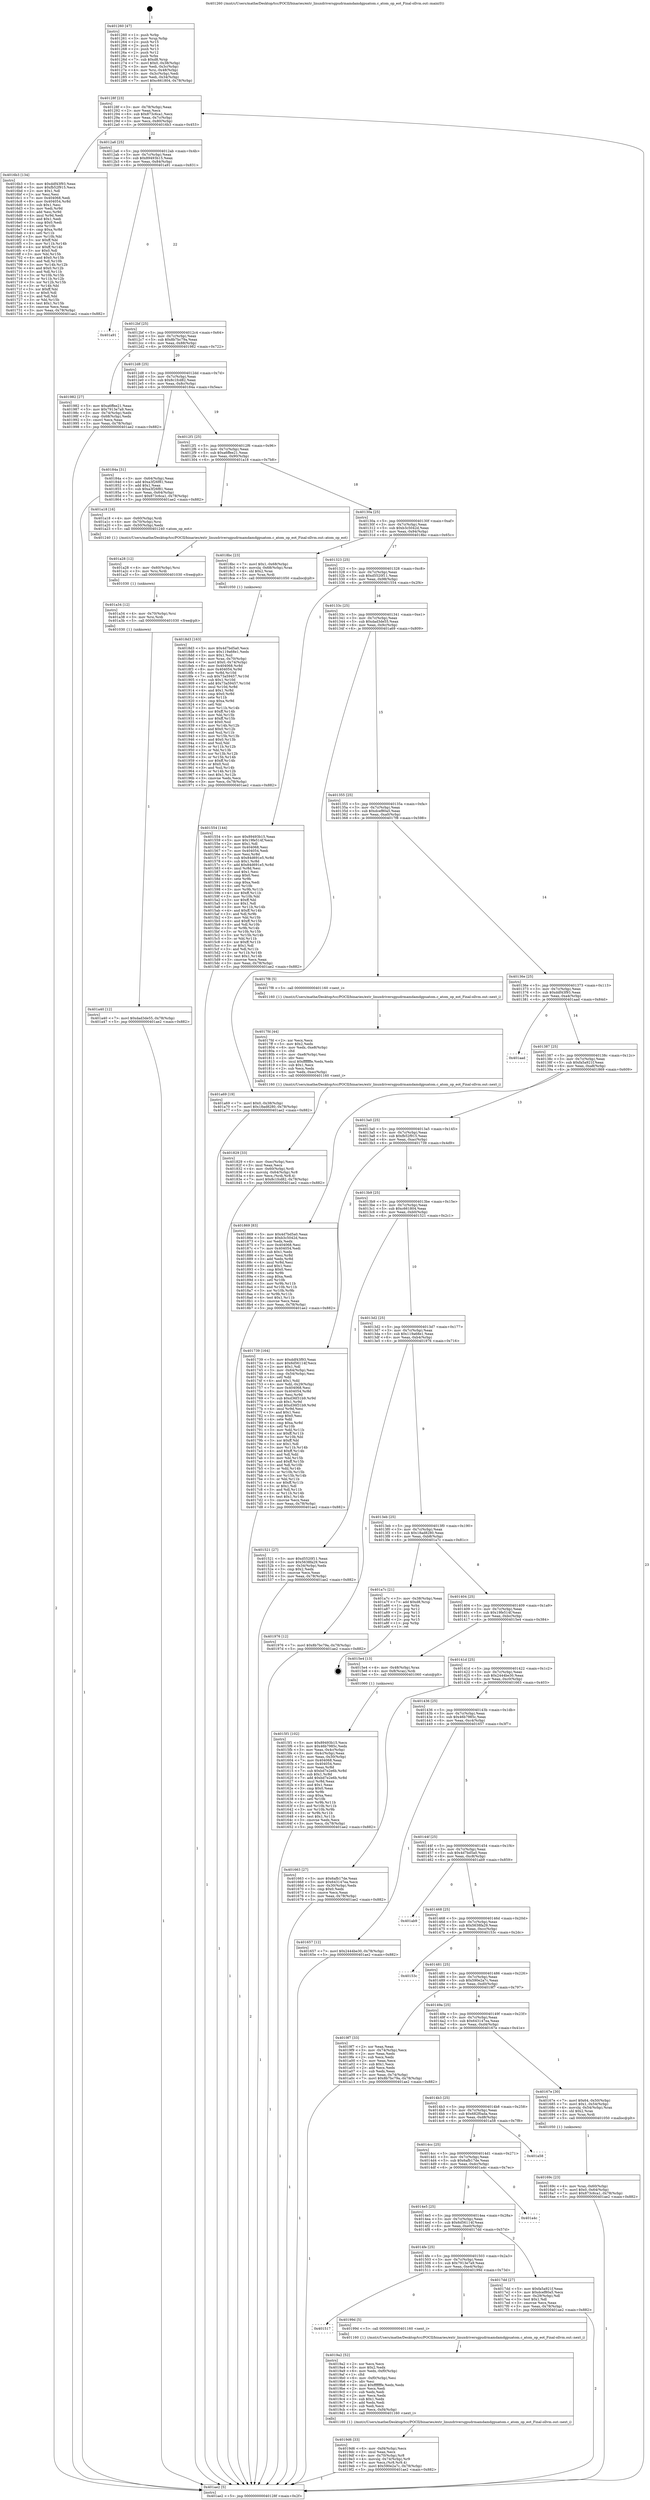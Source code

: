 digraph "0x401260" {
  label = "0x401260 (/mnt/c/Users/mathe/Desktop/tcc/POCII/binaries/extr_linuxdriversgpudrmamdamdgpuatom.c_atom_op_eot_Final-ollvm.out::main(0))"
  labelloc = "t"
  node[shape=record]

  Entry [label="",width=0.3,height=0.3,shape=circle,fillcolor=black,style=filled]
  "0x40128f" [label="{
     0x40128f [23]\l
     | [instrs]\l
     &nbsp;&nbsp;0x40128f \<+3\>: mov -0x78(%rbp),%eax\l
     &nbsp;&nbsp;0x401292 \<+2\>: mov %eax,%ecx\l
     &nbsp;&nbsp;0x401294 \<+6\>: sub $0x873c6ca1,%ecx\l
     &nbsp;&nbsp;0x40129a \<+3\>: mov %eax,-0x7c(%rbp)\l
     &nbsp;&nbsp;0x40129d \<+3\>: mov %ecx,-0x80(%rbp)\l
     &nbsp;&nbsp;0x4012a0 \<+6\>: je 00000000004016b3 \<main+0x453\>\l
  }"]
  "0x4016b3" [label="{
     0x4016b3 [134]\l
     | [instrs]\l
     &nbsp;&nbsp;0x4016b3 \<+5\>: mov $0xddf43f93,%eax\l
     &nbsp;&nbsp;0x4016b8 \<+5\>: mov $0xfb52f915,%ecx\l
     &nbsp;&nbsp;0x4016bd \<+2\>: mov $0x1,%dl\l
     &nbsp;&nbsp;0x4016bf \<+2\>: xor %esi,%esi\l
     &nbsp;&nbsp;0x4016c1 \<+7\>: mov 0x404068,%edi\l
     &nbsp;&nbsp;0x4016c8 \<+8\>: mov 0x404054,%r8d\l
     &nbsp;&nbsp;0x4016d0 \<+3\>: sub $0x1,%esi\l
     &nbsp;&nbsp;0x4016d3 \<+3\>: mov %edi,%r9d\l
     &nbsp;&nbsp;0x4016d6 \<+3\>: add %esi,%r9d\l
     &nbsp;&nbsp;0x4016d9 \<+4\>: imul %r9d,%edi\l
     &nbsp;&nbsp;0x4016dd \<+3\>: and $0x1,%edi\l
     &nbsp;&nbsp;0x4016e0 \<+3\>: cmp $0x0,%edi\l
     &nbsp;&nbsp;0x4016e3 \<+4\>: sete %r10b\l
     &nbsp;&nbsp;0x4016e7 \<+4\>: cmp $0xa,%r8d\l
     &nbsp;&nbsp;0x4016eb \<+4\>: setl %r11b\l
     &nbsp;&nbsp;0x4016ef \<+3\>: mov %r10b,%bl\l
     &nbsp;&nbsp;0x4016f2 \<+3\>: xor $0xff,%bl\l
     &nbsp;&nbsp;0x4016f5 \<+3\>: mov %r11b,%r14b\l
     &nbsp;&nbsp;0x4016f8 \<+4\>: xor $0xff,%r14b\l
     &nbsp;&nbsp;0x4016fc \<+3\>: xor $0x0,%dl\l
     &nbsp;&nbsp;0x4016ff \<+3\>: mov %bl,%r15b\l
     &nbsp;&nbsp;0x401702 \<+4\>: and $0x0,%r15b\l
     &nbsp;&nbsp;0x401706 \<+3\>: and %dl,%r10b\l
     &nbsp;&nbsp;0x401709 \<+3\>: mov %r14b,%r12b\l
     &nbsp;&nbsp;0x40170c \<+4\>: and $0x0,%r12b\l
     &nbsp;&nbsp;0x401710 \<+3\>: and %dl,%r11b\l
     &nbsp;&nbsp;0x401713 \<+3\>: or %r10b,%r15b\l
     &nbsp;&nbsp;0x401716 \<+3\>: or %r11b,%r12b\l
     &nbsp;&nbsp;0x401719 \<+3\>: xor %r12b,%r15b\l
     &nbsp;&nbsp;0x40171c \<+3\>: or %r14b,%bl\l
     &nbsp;&nbsp;0x40171f \<+3\>: xor $0xff,%bl\l
     &nbsp;&nbsp;0x401722 \<+3\>: or $0x0,%dl\l
     &nbsp;&nbsp;0x401725 \<+2\>: and %dl,%bl\l
     &nbsp;&nbsp;0x401727 \<+3\>: or %bl,%r15b\l
     &nbsp;&nbsp;0x40172a \<+4\>: test $0x1,%r15b\l
     &nbsp;&nbsp;0x40172e \<+3\>: cmovne %ecx,%eax\l
     &nbsp;&nbsp;0x401731 \<+3\>: mov %eax,-0x78(%rbp)\l
     &nbsp;&nbsp;0x401734 \<+5\>: jmp 0000000000401ae2 \<main+0x882\>\l
  }"]
  "0x4012a6" [label="{
     0x4012a6 [25]\l
     | [instrs]\l
     &nbsp;&nbsp;0x4012a6 \<+5\>: jmp 00000000004012ab \<main+0x4b\>\l
     &nbsp;&nbsp;0x4012ab \<+3\>: mov -0x7c(%rbp),%eax\l
     &nbsp;&nbsp;0x4012ae \<+5\>: sub $0x89493b15,%eax\l
     &nbsp;&nbsp;0x4012b3 \<+6\>: mov %eax,-0x84(%rbp)\l
     &nbsp;&nbsp;0x4012b9 \<+6\>: je 0000000000401a91 \<main+0x831\>\l
  }"]
  Exit [label="",width=0.3,height=0.3,shape=circle,fillcolor=black,style=filled,peripheries=2]
  "0x401a91" [label="{
     0x401a91\l
  }", style=dashed]
  "0x4012bf" [label="{
     0x4012bf [25]\l
     | [instrs]\l
     &nbsp;&nbsp;0x4012bf \<+5\>: jmp 00000000004012c4 \<main+0x64\>\l
     &nbsp;&nbsp;0x4012c4 \<+3\>: mov -0x7c(%rbp),%eax\l
     &nbsp;&nbsp;0x4012c7 \<+5\>: sub $0x8b7bc79a,%eax\l
     &nbsp;&nbsp;0x4012cc \<+6\>: mov %eax,-0x88(%rbp)\l
     &nbsp;&nbsp;0x4012d2 \<+6\>: je 0000000000401982 \<main+0x722\>\l
  }"]
  "0x401a40" [label="{
     0x401a40 [12]\l
     | [instrs]\l
     &nbsp;&nbsp;0x401a40 \<+7\>: movl $0xdad3de55,-0x78(%rbp)\l
     &nbsp;&nbsp;0x401a47 \<+5\>: jmp 0000000000401ae2 \<main+0x882\>\l
  }"]
  "0x401982" [label="{
     0x401982 [27]\l
     | [instrs]\l
     &nbsp;&nbsp;0x401982 \<+5\>: mov $0xa6ffee21,%eax\l
     &nbsp;&nbsp;0x401987 \<+5\>: mov $0x7913e7a9,%ecx\l
     &nbsp;&nbsp;0x40198c \<+3\>: mov -0x74(%rbp),%edx\l
     &nbsp;&nbsp;0x40198f \<+3\>: cmp -0x68(%rbp),%edx\l
     &nbsp;&nbsp;0x401992 \<+3\>: cmovl %ecx,%eax\l
     &nbsp;&nbsp;0x401995 \<+3\>: mov %eax,-0x78(%rbp)\l
     &nbsp;&nbsp;0x401998 \<+5\>: jmp 0000000000401ae2 \<main+0x882\>\l
  }"]
  "0x4012d8" [label="{
     0x4012d8 [25]\l
     | [instrs]\l
     &nbsp;&nbsp;0x4012d8 \<+5\>: jmp 00000000004012dd \<main+0x7d\>\l
     &nbsp;&nbsp;0x4012dd \<+3\>: mov -0x7c(%rbp),%eax\l
     &nbsp;&nbsp;0x4012e0 \<+5\>: sub $0x8c1fcd82,%eax\l
     &nbsp;&nbsp;0x4012e5 \<+6\>: mov %eax,-0x8c(%rbp)\l
     &nbsp;&nbsp;0x4012eb \<+6\>: je 000000000040184a \<main+0x5ea\>\l
  }"]
  "0x401a34" [label="{
     0x401a34 [12]\l
     | [instrs]\l
     &nbsp;&nbsp;0x401a34 \<+4\>: mov -0x70(%rbp),%rsi\l
     &nbsp;&nbsp;0x401a38 \<+3\>: mov %rsi,%rdi\l
     &nbsp;&nbsp;0x401a3b \<+5\>: call 0000000000401030 \<free@plt\>\l
     | [calls]\l
     &nbsp;&nbsp;0x401030 \{1\} (unknown)\l
  }"]
  "0x40184a" [label="{
     0x40184a [31]\l
     | [instrs]\l
     &nbsp;&nbsp;0x40184a \<+3\>: mov -0x64(%rbp),%eax\l
     &nbsp;&nbsp;0x40184d \<+5\>: add $0xa3f26f81,%eax\l
     &nbsp;&nbsp;0x401852 \<+3\>: add $0x1,%eax\l
     &nbsp;&nbsp;0x401855 \<+5\>: sub $0xa3f26f81,%eax\l
     &nbsp;&nbsp;0x40185a \<+3\>: mov %eax,-0x64(%rbp)\l
     &nbsp;&nbsp;0x40185d \<+7\>: movl $0x873c6ca1,-0x78(%rbp)\l
     &nbsp;&nbsp;0x401864 \<+5\>: jmp 0000000000401ae2 \<main+0x882\>\l
  }"]
  "0x4012f1" [label="{
     0x4012f1 [25]\l
     | [instrs]\l
     &nbsp;&nbsp;0x4012f1 \<+5\>: jmp 00000000004012f6 \<main+0x96\>\l
     &nbsp;&nbsp;0x4012f6 \<+3\>: mov -0x7c(%rbp),%eax\l
     &nbsp;&nbsp;0x4012f9 \<+5\>: sub $0xa6ffee21,%eax\l
     &nbsp;&nbsp;0x4012fe \<+6\>: mov %eax,-0x90(%rbp)\l
     &nbsp;&nbsp;0x401304 \<+6\>: je 0000000000401a18 \<main+0x7b8\>\l
  }"]
  "0x401a28" [label="{
     0x401a28 [12]\l
     | [instrs]\l
     &nbsp;&nbsp;0x401a28 \<+4\>: mov -0x60(%rbp),%rsi\l
     &nbsp;&nbsp;0x401a2c \<+3\>: mov %rsi,%rdi\l
     &nbsp;&nbsp;0x401a2f \<+5\>: call 0000000000401030 \<free@plt\>\l
     | [calls]\l
     &nbsp;&nbsp;0x401030 \{1\} (unknown)\l
  }"]
  "0x401a18" [label="{
     0x401a18 [16]\l
     | [instrs]\l
     &nbsp;&nbsp;0x401a18 \<+4\>: mov -0x60(%rbp),%rdi\l
     &nbsp;&nbsp;0x401a1c \<+4\>: mov -0x70(%rbp),%rsi\l
     &nbsp;&nbsp;0x401a20 \<+3\>: mov -0x50(%rbp),%edx\l
     &nbsp;&nbsp;0x401a23 \<+5\>: call 0000000000401240 \<atom_op_eot\>\l
     | [calls]\l
     &nbsp;&nbsp;0x401240 \{1\} (/mnt/c/Users/mathe/Desktop/tcc/POCII/binaries/extr_linuxdriversgpudrmamdamdgpuatom.c_atom_op_eot_Final-ollvm.out::atom_op_eot)\l
  }"]
  "0x40130a" [label="{
     0x40130a [25]\l
     | [instrs]\l
     &nbsp;&nbsp;0x40130a \<+5\>: jmp 000000000040130f \<main+0xaf\>\l
     &nbsp;&nbsp;0x40130f \<+3\>: mov -0x7c(%rbp),%eax\l
     &nbsp;&nbsp;0x401312 \<+5\>: sub $0xb3c5042d,%eax\l
     &nbsp;&nbsp;0x401317 \<+6\>: mov %eax,-0x94(%rbp)\l
     &nbsp;&nbsp;0x40131d \<+6\>: je 00000000004018bc \<main+0x65c\>\l
  }"]
  "0x4019d6" [label="{
     0x4019d6 [33]\l
     | [instrs]\l
     &nbsp;&nbsp;0x4019d6 \<+6\>: mov -0xf4(%rbp),%ecx\l
     &nbsp;&nbsp;0x4019dc \<+3\>: imul %eax,%ecx\l
     &nbsp;&nbsp;0x4019df \<+4\>: mov -0x70(%rbp),%r8\l
     &nbsp;&nbsp;0x4019e3 \<+4\>: movslq -0x74(%rbp),%r9\l
     &nbsp;&nbsp;0x4019e7 \<+4\>: mov %ecx,(%r8,%r9,4)\l
     &nbsp;&nbsp;0x4019eb \<+7\>: movl $0x590e2a7c,-0x78(%rbp)\l
     &nbsp;&nbsp;0x4019f2 \<+5\>: jmp 0000000000401ae2 \<main+0x882\>\l
  }"]
  "0x4018bc" [label="{
     0x4018bc [23]\l
     | [instrs]\l
     &nbsp;&nbsp;0x4018bc \<+7\>: movl $0x1,-0x68(%rbp)\l
     &nbsp;&nbsp;0x4018c3 \<+4\>: movslq -0x68(%rbp),%rax\l
     &nbsp;&nbsp;0x4018c7 \<+4\>: shl $0x2,%rax\l
     &nbsp;&nbsp;0x4018cb \<+3\>: mov %rax,%rdi\l
     &nbsp;&nbsp;0x4018ce \<+5\>: call 0000000000401050 \<malloc@plt\>\l
     | [calls]\l
     &nbsp;&nbsp;0x401050 \{1\} (unknown)\l
  }"]
  "0x401323" [label="{
     0x401323 [25]\l
     | [instrs]\l
     &nbsp;&nbsp;0x401323 \<+5\>: jmp 0000000000401328 \<main+0xc8\>\l
     &nbsp;&nbsp;0x401328 \<+3\>: mov -0x7c(%rbp),%eax\l
     &nbsp;&nbsp;0x40132b \<+5\>: sub $0xd5520f11,%eax\l
     &nbsp;&nbsp;0x401330 \<+6\>: mov %eax,-0x98(%rbp)\l
     &nbsp;&nbsp;0x401336 \<+6\>: je 0000000000401554 \<main+0x2f4\>\l
  }"]
  "0x4019a2" [label="{
     0x4019a2 [52]\l
     | [instrs]\l
     &nbsp;&nbsp;0x4019a2 \<+2\>: xor %ecx,%ecx\l
     &nbsp;&nbsp;0x4019a4 \<+5\>: mov $0x2,%edx\l
     &nbsp;&nbsp;0x4019a9 \<+6\>: mov %edx,-0xf0(%rbp)\l
     &nbsp;&nbsp;0x4019af \<+1\>: cltd\l
     &nbsp;&nbsp;0x4019b0 \<+6\>: mov -0xf0(%rbp),%esi\l
     &nbsp;&nbsp;0x4019b6 \<+2\>: idiv %esi\l
     &nbsp;&nbsp;0x4019b8 \<+6\>: imul $0xfffffffe,%edx,%edx\l
     &nbsp;&nbsp;0x4019be \<+2\>: mov %ecx,%edi\l
     &nbsp;&nbsp;0x4019c0 \<+2\>: sub %edx,%edi\l
     &nbsp;&nbsp;0x4019c2 \<+2\>: mov %ecx,%edx\l
     &nbsp;&nbsp;0x4019c4 \<+3\>: sub $0x1,%edx\l
     &nbsp;&nbsp;0x4019c7 \<+2\>: add %edx,%edi\l
     &nbsp;&nbsp;0x4019c9 \<+2\>: sub %edi,%ecx\l
     &nbsp;&nbsp;0x4019cb \<+6\>: mov %ecx,-0xf4(%rbp)\l
     &nbsp;&nbsp;0x4019d1 \<+5\>: call 0000000000401160 \<next_i\>\l
     | [calls]\l
     &nbsp;&nbsp;0x401160 \{1\} (/mnt/c/Users/mathe/Desktop/tcc/POCII/binaries/extr_linuxdriversgpudrmamdamdgpuatom.c_atom_op_eot_Final-ollvm.out::next_i)\l
  }"]
  "0x401554" [label="{
     0x401554 [144]\l
     | [instrs]\l
     &nbsp;&nbsp;0x401554 \<+5\>: mov $0x89493b15,%eax\l
     &nbsp;&nbsp;0x401559 \<+5\>: mov $0x19fe514f,%ecx\l
     &nbsp;&nbsp;0x40155e \<+2\>: mov $0x1,%dl\l
     &nbsp;&nbsp;0x401560 \<+7\>: mov 0x404068,%esi\l
     &nbsp;&nbsp;0x401567 \<+7\>: mov 0x404054,%edi\l
     &nbsp;&nbsp;0x40156e \<+3\>: mov %esi,%r8d\l
     &nbsp;&nbsp;0x401571 \<+7\>: sub $0x84d691e5,%r8d\l
     &nbsp;&nbsp;0x401578 \<+4\>: sub $0x1,%r8d\l
     &nbsp;&nbsp;0x40157c \<+7\>: add $0x84d691e5,%r8d\l
     &nbsp;&nbsp;0x401583 \<+4\>: imul %r8d,%esi\l
     &nbsp;&nbsp;0x401587 \<+3\>: and $0x1,%esi\l
     &nbsp;&nbsp;0x40158a \<+3\>: cmp $0x0,%esi\l
     &nbsp;&nbsp;0x40158d \<+4\>: sete %r9b\l
     &nbsp;&nbsp;0x401591 \<+3\>: cmp $0xa,%edi\l
     &nbsp;&nbsp;0x401594 \<+4\>: setl %r10b\l
     &nbsp;&nbsp;0x401598 \<+3\>: mov %r9b,%r11b\l
     &nbsp;&nbsp;0x40159b \<+4\>: xor $0xff,%r11b\l
     &nbsp;&nbsp;0x40159f \<+3\>: mov %r10b,%bl\l
     &nbsp;&nbsp;0x4015a2 \<+3\>: xor $0xff,%bl\l
     &nbsp;&nbsp;0x4015a5 \<+3\>: xor $0x1,%dl\l
     &nbsp;&nbsp;0x4015a8 \<+3\>: mov %r11b,%r14b\l
     &nbsp;&nbsp;0x4015ab \<+4\>: and $0xff,%r14b\l
     &nbsp;&nbsp;0x4015af \<+3\>: and %dl,%r9b\l
     &nbsp;&nbsp;0x4015b2 \<+3\>: mov %bl,%r15b\l
     &nbsp;&nbsp;0x4015b5 \<+4\>: and $0xff,%r15b\l
     &nbsp;&nbsp;0x4015b9 \<+3\>: and %dl,%r10b\l
     &nbsp;&nbsp;0x4015bc \<+3\>: or %r9b,%r14b\l
     &nbsp;&nbsp;0x4015bf \<+3\>: or %r10b,%r15b\l
     &nbsp;&nbsp;0x4015c2 \<+3\>: xor %r15b,%r14b\l
     &nbsp;&nbsp;0x4015c5 \<+3\>: or %bl,%r11b\l
     &nbsp;&nbsp;0x4015c8 \<+4\>: xor $0xff,%r11b\l
     &nbsp;&nbsp;0x4015cc \<+3\>: or $0x1,%dl\l
     &nbsp;&nbsp;0x4015cf \<+3\>: and %dl,%r11b\l
     &nbsp;&nbsp;0x4015d2 \<+3\>: or %r11b,%r14b\l
     &nbsp;&nbsp;0x4015d5 \<+4\>: test $0x1,%r14b\l
     &nbsp;&nbsp;0x4015d9 \<+3\>: cmovne %ecx,%eax\l
     &nbsp;&nbsp;0x4015dc \<+3\>: mov %eax,-0x78(%rbp)\l
     &nbsp;&nbsp;0x4015df \<+5\>: jmp 0000000000401ae2 \<main+0x882\>\l
  }"]
  "0x40133c" [label="{
     0x40133c [25]\l
     | [instrs]\l
     &nbsp;&nbsp;0x40133c \<+5\>: jmp 0000000000401341 \<main+0xe1\>\l
     &nbsp;&nbsp;0x401341 \<+3\>: mov -0x7c(%rbp),%eax\l
     &nbsp;&nbsp;0x401344 \<+5\>: sub $0xdad3de55,%eax\l
     &nbsp;&nbsp;0x401349 \<+6\>: mov %eax,-0x9c(%rbp)\l
     &nbsp;&nbsp;0x40134f \<+6\>: je 0000000000401a69 \<main+0x809\>\l
  }"]
  "0x401517" [label="{
     0x401517\l
  }", style=dashed]
  "0x401a69" [label="{
     0x401a69 [19]\l
     | [instrs]\l
     &nbsp;&nbsp;0x401a69 \<+7\>: movl $0x0,-0x38(%rbp)\l
     &nbsp;&nbsp;0x401a70 \<+7\>: movl $0x18ad8280,-0x78(%rbp)\l
     &nbsp;&nbsp;0x401a77 \<+5\>: jmp 0000000000401ae2 \<main+0x882\>\l
  }"]
  "0x401355" [label="{
     0x401355 [25]\l
     | [instrs]\l
     &nbsp;&nbsp;0x401355 \<+5\>: jmp 000000000040135a \<main+0xfa\>\l
     &nbsp;&nbsp;0x40135a \<+3\>: mov -0x7c(%rbp),%eax\l
     &nbsp;&nbsp;0x40135d \<+5\>: sub $0xdcef80a5,%eax\l
     &nbsp;&nbsp;0x401362 \<+6\>: mov %eax,-0xa0(%rbp)\l
     &nbsp;&nbsp;0x401368 \<+6\>: je 00000000004017f8 \<main+0x598\>\l
  }"]
  "0x40199d" [label="{
     0x40199d [5]\l
     | [instrs]\l
     &nbsp;&nbsp;0x40199d \<+5\>: call 0000000000401160 \<next_i\>\l
     | [calls]\l
     &nbsp;&nbsp;0x401160 \{1\} (/mnt/c/Users/mathe/Desktop/tcc/POCII/binaries/extr_linuxdriversgpudrmamdamdgpuatom.c_atom_op_eot_Final-ollvm.out::next_i)\l
  }"]
  "0x4017f8" [label="{
     0x4017f8 [5]\l
     | [instrs]\l
     &nbsp;&nbsp;0x4017f8 \<+5\>: call 0000000000401160 \<next_i\>\l
     | [calls]\l
     &nbsp;&nbsp;0x401160 \{1\} (/mnt/c/Users/mathe/Desktop/tcc/POCII/binaries/extr_linuxdriversgpudrmamdamdgpuatom.c_atom_op_eot_Final-ollvm.out::next_i)\l
  }"]
  "0x40136e" [label="{
     0x40136e [25]\l
     | [instrs]\l
     &nbsp;&nbsp;0x40136e \<+5\>: jmp 0000000000401373 \<main+0x113\>\l
     &nbsp;&nbsp;0x401373 \<+3\>: mov -0x7c(%rbp),%eax\l
     &nbsp;&nbsp;0x401376 \<+5\>: sub $0xddf43f93,%eax\l
     &nbsp;&nbsp;0x40137b \<+6\>: mov %eax,-0xa4(%rbp)\l
     &nbsp;&nbsp;0x401381 \<+6\>: je 0000000000401aad \<main+0x84d\>\l
  }"]
  "0x4018d3" [label="{
     0x4018d3 [163]\l
     | [instrs]\l
     &nbsp;&nbsp;0x4018d3 \<+5\>: mov $0x4d7bd5a0,%ecx\l
     &nbsp;&nbsp;0x4018d8 \<+5\>: mov $0x119a68e1,%edx\l
     &nbsp;&nbsp;0x4018dd \<+3\>: mov $0x1,%sil\l
     &nbsp;&nbsp;0x4018e0 \<+4\>: mov %rax,-0x70(%rbp)\l
     &nbsp;&nbsp;0x4018e4 \<+7\>: movl $0x0,-0x74(%rbp)\l
     &nbsp;&nbsp;0x4018eb \<+8\>: mov 0x404068,%r8d\l
     &nbsp;&nbsp;0x4018f3 \<+8\>: mov 0x404054,%r9d\l
     &nbsp;&nbsp;0x4018fb \<+3\>: mov %r8d,%r10d\l
     &nbsp;&nbsp;0x4018fe \<+7\>: sub $0x73a59457,%r10d\l
     &nbsp;&nbsp;0x401905 \<+4\>: sub $0x1,%r10d\l
     &nbsp;&nbsp;0x401909 \<+7\>: add $0x73a59457,%r10d\l
     &nbsp;&nbsp;0x401910 \<+4\>: imul %r10d,%r8d\l
     &nbsp;&nbsp;0x401914 \<+4\>: and $0x1,%r8d\l
     &nbsp;&nbsp;0x401918 \<+4\>: cmp $0x0,%r8d\l
     &nbsp;&nbsp;0x40191c \<+4\>: sete %r11b\l
     &nbsp;&nbsp;0x401920 \<+4\>: cmp $0xa,%r9d\l
     &nbsp;&nbsp;0x401924 \<+3\>: setl %bl\l
     &nbsp;&nbsp;0x401927 \<+3\>: mov %r11b,%r14b\l
     &nbsp;&nbsp;0x40192a \<+4\>: xor $0xff,%r14b\l
     &nbsp;&nbsp;0x40192e \<+3\>: mov %bl,%r15b\l
     &nbsp;&nbsp;0x401931 \<+4\>: xor $0xff,%r15b\l
     &nbsp;&nbsp;0x401935 \<+4\>: xor $0x0,%sil\l
     &nbsp;&nbsp;0x401939 \<+3\>: mov %r14b,%r12b\l
     &nbsp;&nbsp;0x40193c \<+4\>: and $0x0,%r12b\l
     &nbsp;&nbsp;0x401940 \<+3\>: and %sil,%r11b\l
     &nbsp;&nbsp;0x401943 \<+3\>: mov %r15b,%r13b\l
     &nbsp;&nbsp;0x401946 \<+4\>: and $0x0,%r13b\l
     &nbsp;&nbsp;0x40194a \<+3\>: and %sil,%bl\l
     &nbsp;&nbsp;0x40194d \<+3\>: or %r11b,%r12b\l
     &nbsp;&nbsp;0x401950 \<+3\>: or %bl,%r13b\l
     &nbsp;&nbsp;0x401953 \<+3\>: xor %r13b,%r12b\l
     &nbsp;&nbsp;0x401956 \<+3\>: or %r15b,%r14b\l
     &nbsp;&nbsp;0x401959 \<+4\>: xor $0xff,%r14b\l
     &nbsp;&nbsp;0x40195d \<+4\>: or $0x0,%sil\l
     &nbsp;&nbsp;0x401961 \<+3\>: and %sil,%r14b\l
     &nbsp;&nbsp;0x401964 \<+3\>: or %r14b,%r12b\l
     &nbsp;&nbsp;0x401967 \<+4\>: test $0x1,%r12b\l
     &nbsp;&nbsp;0x40196b \<+3\>: cmovne %edx,%ecx\l
     &nbsp;&nbsp;0x40196e \<+3\>: mov %ecx,-0x78(%rbp)\l
     &nbsp;&nbsp;0x401971 \<+5\>: jmp 0000000000401ae2 \<main+0x882\>\l
  }"]
  "0x401aad" [label="{
     0x401aad\l
  }", style=dashed]
  "0x401387" [label="{
     0x401387 [25]\l
     | [instrs]\l
     &nbsp;&nbsp;0x401387 \<+5\>: jmp 000000000040138c \<main+0x12c\>\l
     &nbsp;&nbsp;0x40138c \<+3\>: mov -0x7c(%rbp),%eax\l
     &nbsp;&nbsp;0x40138f \<+5\>: sub $0xfa5a921f,%eax\l
     &nbsp;&nbsp;0x401394 \<+6\>: mov %eax,-0xa8(%rbp)\l
     &nbsp;&nbsp;0x40139a \<+6\>: je 0000000000401869 \<main+0x609\>\l
  }"]
  "0x401829" [label="{
     0x401829 [33]\l
     | [instrs]\l
     &nbsp;&nbsp;0x401829 \<+6\>: mov -0xec(%rbp),%ecx\l
     &nbsp;&nbsp;0x40182f \<+3\>: imul %eax,%ecx\l
     &nbsp;&nbsp;0x401832 \<+4\>: mov -0x60(%rbp),%rdi\l
     &nbsp;&nbsp;0x401836 \<+4\>: movslq -0x64(%rbp),%r8\l
     &nbsp;&nbsp;0x40183a \<+4\>: mov %ecx,(%rdi,%r8,4)\l
     &nbsp;&nbsp;0x40183e \<+7\>: movl $0x8c1fcd82,-0x78(%rbp)\l
     &nbsp;&nbsp;0x401845 \<+5\>: jmp 0000000000401ae2 \<main+0x882\>\l
  }"]
  "0x401869" [label="{
     0x401869 [83]\l
     | [instrs]\l
     &nbsp;&nbsp;0x401869 \<+5\>: mov $0x4d7bd5a0,%eax\l
     &nbsp;&nbsp;0x40186e \<+5\>: mov $0xb3c5042d,%ecx\l
     &nbsp;&nbsp;0x401873 \<+2\>: xor %edx,%edx\l
     &nbsp;&nbsp;0x401875 \<+7\>: mov 0x404068,%esi\l
     &nbsp;&nbsp;0x40187c \<+7\>: mov 0x404054,%edi\l
     &nbsp;&nbsp;0x401883 \<+3\>: sub $0x1,%edx\l
     &nbsp;&nbsp;0x401886 \<+3\>: mov %esi,%r8d\l
     &nbsp;&nbsp;0x401889 \<+3\>: add %edx,%r8d\l
     &nbsp;&nbsp;0x40188c \<+4\>: imul %r8d,%esi\l
     &nbsp;&nbsp;0x401890 \<+3\>: and $0x1,%esi\l
     &nbsp;&nbsp;0x401893 \<+3\>: cmp $0x0,%esi\l
     &nbsp;&nbsp;0x401896 \<+4\>: sete %r9b\l
     &nbsp;&nbsp;0x40189a \<+3\>: cmp $0xa,%edi\l
     &nbsp;&nbsp;0x40189d \<+4\>: setl %r10b\l
     &nbsp;&nbsp;0x4018a1 \<+3\>: mov %r9b,%r11b\l
     &nbsp;&nbsp;0x4018a4 \<+3\>: and %r10b,%r11b\l
     &nbsp;&nbsp;0x4018a7 \<+3\>: xor %r10b,%r9b\l
     &nbsp;&nbsp;0x4018aa \<+3\>: or %r9b,%r11b\l
     &nbsp;&nbsp;0x4018ad \<+4\>: test $0x1,%r11b\l
     &nbsp;&nbsp;0x4018b1 \<+3\>: cmovne %ecx,%eax\l
     &nbsp;&nbsp;0x4018b4 \<+3\>: mov %eax,-0x78(%rbp)\l
     &nbsp;&nbsp;0x4018b7 \<+5\>: jmp 0000000000401ae2 \<main+0x882\>\l
  }"]
  "0x4013a0" [label="{
     0x4013a0 [25]\l
     | [instrs]\l
     &nbsp;&nbsp;0x4013a0 \<+5\>: jmp 00000000004013a5 \<main+0x145\>\l
     &nbsp;&nbsp;0x4013a5 \<+3\>: mov -0x7c(%rbp),%eax\l
     &nbsp;&nbsp;0x4013a8 \<+5\>: sub $0xfb52f915,%eax\l
     &nbsp;&nbsp;0x4013ad \<+6\>: mov %eax,-0xac(%rbp)\l
     &nbsp;&nbsp;0x4013b3 \<+6\>: je 0000000000401739 \<main+0x4d9\>\l
  }"]
  "0x4017fd" [label="{
     0x4017fd [44]\l
     | [instrs]\l
     &nbsp;&nbsp;0x4017fd \<+2\>: xor %ecx,%ecx\l
     &nbsp;&nbsp;0x4017ff \<+5\>: mov $0x2,%edx\l
     &nbsp;&nbsp;0x401804 \<+6\>: mov %edx,-0xe8(%rbp)\l
     &nbsp;&nbsp;0x40180a \<+1\>: cltd\l
     &nbsp;&nbsp;0x40180b \<+6\>: mov -0xe8(%rbp),%esi\l
     &nbsp;&nbsp;0x401811 \<+2\>: idiv %esi\l
     &nbsp;&nbsp;0x401813 \<+6\>: imul $0xfffffffe,%edx,%edx\l
     &nbsp;&nbsp;0x401819 \<+3\>: sub $0x1,%ecx\l
     &nbsp;&nbsp;0x40181c \<+2\>: sub %ecx,%edx\l
     &nbsp;&nbsp;0x40181e \<+6\>: mov %edx,-0xec(%rbp)\l
     &nbsp;&nbsp;0x401824 \<+5\>: call 0000000000401160 \<next_i\>\l
     | [calls]\l
     &nbsp;&nbsp;0x401160 \{1\} (/mnt/c/Users/mathe/Desktop/tcc/POCII/binaries/extr_linuxdriversgpudrmamdamdgpuatom.c_atom_op_eot_Final-ollvm.out::next_i)\l
  }"]
  "0x401739" [label="{
     0x401739 [164]\l
     | [instrs]\l
     &nbsp;&nbsp;0x401739 \<+5\>: mov $0xddf43f93,%eax\l
     &nbsp;&nbsp;0x40173e \<+5\>: mov $0x6d56114f,%ecx\l
     &nbsp;&nbsp;0x401743 \<+2\>: mov $0x1,%dl\l
     &nbsp;&nbsp;0x401745 \<+3\>: mov -0x64(%rbp),%esi\l
     &nbsp;&nbsp;0x401748 \<+3\>: cmp -0x54(%rbp),%esi\l
     &nbsp;&nbsp;0x40174b \<+4\>: setl %dil\l
     &nbsp;&nbsp;0x40174f \<+4\>: and $0x1,%dil\l
     &nbsp;&nbsp;0x401753 \<+4\>: mov %dil,-0x29(%rbp)\l
     &nbsp;&nbsp;0x401757 \<+7\>: mov 0x404068,%esi\l
     &nbsp;&nbsp;0x40175e \<+8\>: mov 0x404054,%r8d\l
     &nbsp;&nbsp;0x401766 \<+3\>: mov %esi,%r9d\l
     &nbsp;&nbsp;0x401769 \<+7\>: sub $0xd36f31b9,%r9d\l
     &nbsp;&nbsp;0x401770 \<+4\>: sub $0x1,%r9d\l
     &nbsp;&nbsp;0x401774 \<+7\>: add $0xd36f31b9,%r9d\l
     &nbsp;&nbsp;0x40177b \<+4\>: imul %r9d,%esi\l
     &nbsp;&nbsp;0x40177f \<+3\>: and $0x1,%esi\l
     &nbsp;&nbsp;0x401782 \<+3\>: cmp $0x0,%esi\l
     &nbsp;&nbsp;0x401785 \<+4\>: sete %dil\l
     &nbsp;&nbsp;0x401789 \<+4\>: cmp $0xa,%r8d\l
     &nbsp;&nbsp;0x40178d \<+4\>: setl %r10b\l
     &nbsp;&nbsp;0x401791 \<+3\>: mov %dil,%r11b\l
     &nbsp;&nbsp;0x401794 \<+4\>: xor $0xff,%r11b\l
     &nbsp;&nbsp;0x401798 \<+3\>: mov %r10b,%bl\l
     &nbsp;&nbsp;0x40179b \<+3\>: xor $0xff,%bl\l
     &nbsp;&nbsp;0x40179e \<+3\>: xor $0x1,%dl\l
     &nbsp;&nbsp;0x4017a1 \<+3\>: mov %r11b,%r14b\l
     &nbsp;&nbsp;0x4017a4 \<+4\>: and $0xff,%r14b\l
     &nbsp;&nbsp;0x4017a8 \<+3\>: and %dl,%dil\l
     &nbsp;&nbsp;0x4017ab \<+3\>: mov %bl,%r15b\l
     &nbsp;&nbsp;0x4017ae \<+4\>: and $0xff,%r15b\l
     &nbsp;&nbsp;0x4017b2 \<+3\>: and %dl,%r10b\l
     &nbsp;&nbsp;0x4017b5 \<+3\>: or %dil,%r14b\l
     &nbsp;&nbsp;0x4017b8 \<+3\>: or %r10b,%r15b\l
     &nbsp;&nbsp;0x4017bb \<+3\>: xor %r15b,%r14b\l
     &nbsp;&nbsp;0x4017be \<+3\>: or %bl,%r11b\l
     &nbsp;&nbsp;0x4017c1 \<+4\>: xor $0xff,%r11b\l
     &nbsp;&nbsp;0x4017c5 \<+3\>: or $0x1,%dl\l
     &nbsp;&nbsp;0x4017c8 \<+3\>: and %dl,%r11b\l
     &nbsp;&nbsp;0x4017cb \<+3\>: or %r11b,%r14b\l
     &nbsp;&nbsp;0x4017ce \<+4\>: test $0x1,%r14b\l
     &nbsp;&nbsp;0x4017d2 \<+3\>: cmovne %ecx,%eax\l
     &nbsp;&nbsp;0x4017d5 \<+3\>: mov %eax,-0x78(%rbp)\l
     &nbsp;&nbsp;0x4017d8 \<+5\>: jmp 0000000000401ae2 \<main+0x882\>\l
  }"]
  "0x4013b9" [label="{
     0x4013b9 [25]\l
     | [instrs]\l
     &nbsp;&nbsp;0x4013b9 \<+5\>: jmp 00000000004013be \<main+0x15e\>\l
     &nbsp;&nbsp;0x4013be \<+3\>: mov -0x7c(%rbp),%eax\l
     &nbsp;&nbsp;0x4013c1 \<+5\>: sub $0xc661804,%eax\l
     &nbsp;&nbsp;0x4013c6 \<+6\>: mov %eax,-0xb0(%rbp)\l
     &nbsp;&nbsp;0x4013cc \<+6\>: je 0000000000401521 \<main+0x2c1\>\l
  }"]
  "0x4014fe" [label="{
     0x4014fe [25]\l
     | [instrs]\l
     &nbsp;&nbsp;0x4014fe \<+5\>: jmp 0000000000401503 \<main+0x2a3\>\l
     &nbsp;&nbsp;0x401503 \<+3\>: mov -0x7c(%rbp),%eax\l
     &nbsp;&nbsp;0x401506 \<+5\>: sub $0x7913e7a9,%eax\l
     &nbsp;&nbsp;0x40150b \<+6\>: mov %eax,-0xe4(%rbp)\l
     &nbsp;&nbsp;0x401511 \<+6\>: je 000000000040199d \<main+0x73d\>\l
  }"]
  "0x401521" [label="{
     0x401521 [27]\l
     | [instrs]\l
     &nbsp;&nbsp;0x401521 \<+5\>: mov $0xd5520f11,%eax\l
     &nbsp;&nbsp;0x401526 \<+5\>: mov $0x5638fa29,%ecx\l
     &nbsp;&nbsp;0x40152b \<+3\>: mov -0x34(%rbp),%edx\l
     &nbsp;&nbsp;0x40152e \<+3\>: cmp $0x2,%edx\l
     &nbsp;&nbsp;0x401531 \<+3\>: cmovne %ecx,%eax\l
     &nbsp;&nbsp;0x401534 \<+3\>: mov %eax,-0x78(%rbp)\l
     &nbsp;&nbsp;0x401537 \<+5\>: jmp 0000000000401ae2 \<main+0x882\>\l
  }"]
  "0x4013d2" [label="{
     0x4013d2 [25]\l
     | [instrs]\l
     &nbsp;&nbsp;0x4013d2 \<+5\>: jmp 00000000004013d7 \<main+0x177\>\l
     &nbsp;&nbsp;0x4013d7 \<+3\>: mov -0x7c(%rbp),%eax\l
     &nbsp;&nbsp;0x4013da \<+5\>: sub $0x119a68e1,%eax\l
     &nbsp;&nbsp;0x4013df \<+6\>: mov %eax,-0xb4(%rbp)\l
     &nbsp;&nbsp;0x4013e5 \<+6\>: je 0000000000401976 \<main+0x716\>\l
  }"]
  "0x401ae2" [label="{
     0x401ae2 [5]\l
     | [instrs]\l
     &nbsp;&nbsp;0x401ae2 \<+5\>: jmp 000000000040128f \<main+0x2f\>\l
  }"]
  "0x401260" [label="{
     0x401260 [47]\l
     | [instrs]\l
     &nbsp;&nbsp;0x401260 \<+1\>: push %rbp\l
     &nbsp;&nbsp;0x401261 \<+3\>: mov %rsp,%rbp\l
     &nbsp;&nbsp;0x401264 \<+2\>: push %r15\l
     &nbsp;&nbsp;0x401266 \<+2\>: push %r14\l
     &nbsp;&nbsp;0x401268 \<+2\>: push %r13\l
     &nbsp;&nbsp;0x40126a \<+2\>: push %r12\l
     &nbsp;&nbsp;0x40126c \<+1\>: push %rbx\l
     &nbsp;&nbsp;0x40126d \<+7\>: sub $0xd8,%rsp\l
     &nbsp;&nbsp;0x401274 \<+7\>: movl $0x0,-0x38(%rbp)\l
     &nbsp;&nbsp;0x40127b \<+3\>: mov %edi,-0x3c(%rbp)\l
     &nbsp;&nbsp;0x40127e \<+4\>: mov %rsi,-0x48(%rbp)\l
     &nbsp;&nbsp;0x401282 \<+3\>: mov -0x3c(%rbp),%edi\l
     &nbsp;&nbsp;0x401285 \<+3\>: mov %edi,-0x34(%rbp)\l
     &nbsp;&nbsp;0x401288 \<+7\>: movl $0xc661804,-0x78(%rbp)\l
  }"]
  "0x4017dd" [label="{
     0x4017dd [27]\l
     | [instrs]\l
     &nbsp;&nbsp;0x4017dd \<+5\>: mov $0xfa5a921f,%eax\l
     &nbsp;&nbsp;0x4017e2 \<+5\>: mov $0xdcef80a5,%ecx\l
     &nbsp;&nbsp;0x4017e7 \<+3\>: mov -0x29(%rbp),%dl\l
     &nbsp;&nbsp;0x4017ea \<+3\>: test $0x1,%dl\l
     &nbsp;&nbsp;0x4017ed \<+3\>: cmovne %ecx,%eax\l
     &nbsp;&nbsp;0x4017f0 \<+3\>: mov %eax,-0x78(%rbp)\l
     &nbsp;&nbsp;0x4017f3 \<+5\>: jmp 0000000000401ae2 \<main+0x882\>\l
  }"]
  "0x401976" [label="{
     0x401976 [12]\l
     | [instrs]\l
     &nbsp;&nbsp;0x401976 \<+7\>: movl $0x8b7bc79a,-0x78(%rbp)\l
     &nbsp;&nbsp;0x40197d \<+5\>: jmp 0000000000401ae2 \<main+0x882\>\l
  }"]
  "0x4013eb" [label="{
     0x4013eb [25]\l
     | [instrs]\l
     &nbsp;&nbsp;0x4013eb \<+5\>: jmp 00000000004013f0 \<main+0x190\>\l
     &nbsp;&nbsp;0x4013f0 \<+3\>: mov -0x7c(%rbp),%eax\l
     &nbsp;&nbsp;0x4013f3 \<+5\>: sub $0x18ad8280,%eax\l
     &nbsp;&nbsp;0x4013f8 \<+6\>: mov %eax,-0xb8(%rbp)\l
     &nbsp;&nbsp;0x4013fe \<+6\>: je 0000000000401a7c \<main+0x81c\>\l
  }"]
  "0x4014e5" [label="{
     0x4014e5 [25]\l
     | [instrs]\l
     &nbsp;&nbsp;0x4014e5 \<+5\>: jmp 00000000004014ea \<main+0x28a\>\l
     &nbsp;&nbsp;0x4014ea \<+3\>: mov -0x7c(%rbp),%eax\l
     &nbsp;&nbsp;0x4014ed \<+5\>: sub $0x6d56114f,%eax\l
     &nbsp;&nbsp;0x4014f2 \<+6\>: mov %eax,-0xe0(%rbp)\l
     &nbsp;&nbsp;0x4014f8 \<+6\>: je 00000000004017dd \<main+0x57d\>\l
  }"]
  "0x401a7c" [label="{
     0x401a7c [21]\l
     | [instrs]\l
     &nbsp;&nbsp;0x401a7c \<+3\>: mov -0x38(%rbp),%eax\l
     &nbsp;&nbsp;0x401a7f \<+7\>: add $0xd8,%rsp\l
     &nbsp;&nbsp;0x401a86 \<+1\>: pop %rbx\l
     &nbsp;&nbsp;0x401a87 \<+2\>: pop %r12\l
     &nbsp;&nbsp;0x401a89 \<+2\>: pop %r13\l
     &nbsp;&nbsp;0x401a8b \<+2\>: pop %r14\l
     &nbsp;&nbsp;0x401a8d \<+2\>: pop %r15\l
     &nbsp;&nbsp;0x401a8f \<+1\>: pop %rbp\l
     &nbsp;&nbsp;0x401a90 \<+1\>: ret\l
  }"]
  "0x401404" [label="{
     0x401404 [25]\l
     | [instrs]\l
     &nbsp;&nbsp;0x401404 \<+5\>: jmp 0000000000401409 \<main+0x1a9\>\l
     &nbsp;&nbsp;0x401409 \<+3\>: mov -0x7c(%rbp),%eax\l
     &nbsp;&nbsp;0x40140c \<+5\>: sub $0x19fe514f,%eax\l
     &nbsp;&nbsp;0x401411 \<+6\>: mov %eax,-0xbc(%rbp)\l
     &nbsp;&nbsp;0x401417 \<+6\>: je 00000000004015e4 \<main+0x384\>\l
  }"]
  "0x401a4c" [label="{
     0x401a4c\l
  }", style=dashed]
  "0x4015e4" [label="{
     0x4015e4 [13]\l
     | [instrs]\l
     &nbsp;&nbsp;0x4015e4 \<+4\>: mov -0x48(%rbp),%rax\l
     &nbsp;&nbsp;0x4015e8 \<+4\>: mov 0x8(%rax),%rdi\l
     &nbsp;&nbsp;0x4015ec \<+5\>: call 0000000000401060 \<atoi@plt\>\l
     | [calls]\l
     &nbsp;&nbsp;0x401060 \{1\} (unknown)\l
  }"]
  "0x40141d" [label="{
     0x40141d [25]\l
     | [instrs]\l
     &nbsp;&nbsp;0x40141d \<+5\>: jmp 0000000000401422 \<main+0x1c2\>\l
     &nbsp;&nbsp;0x401422 \<+3\>: mov -0x7c(%rbp),%eax\l
     &nbsp;&nbsp;0x401425 \<+5\>: sub $0x2444be30,%eax\l
     &nbsp;&nbsp;0x40142a \<+6\>: mov %eax,-0xc0(%rbp)\l
     &nbsp;&nbsp;0x401430 \<+6\>: je 0000000000401663 \<main+0x403\>\l
  }"]
  "0x4015f1" [label="{
     0x4015f1 [102]\l
     | [instrs]\l
     &nbsp;&nbsp;0x4015f1 \<+5\>: mov $0x89493b15,%ecx\l
     &nbsp;&nbsp;0x4015f6 \<+5\>: mov $0x46b7985c,%edx\l
     &nbsp;&nbsp;0x4015fb \<+3\>: mov %eax,-0x4c(%rbp)\l
     &nbsp;&nbsp;0x4015fe \<+3\>: mov -0x4c(%rbp),%eax\l
     &nbsp;&nbsp;0x401601 \<+3\>: mov %eax,-0x30(%rbp)\l
     &nbsp;&nbsp;0x401604 \<+7\>: mov 0x404068,%eax\l
     &nbsp;&nbsp;0x40160b \<+7\>: mov 0x404054,%esi\l
     &nbsp;&nbsp;0x401612 \<+3\>: mov %eax,%r8d\l
     &nbsp;&nbsp;0x401615 \<+7\>: sub $0xbd7e2e6b,%r8d\l
     &nbsp;&nbsp;0x40161c \<+4\>: sub $0x1,%r8d\l
     &nbsp;&nbsp;0x401620 \<+7\>: add $0xbd7e2e6b,%r8d\l
     &nbsp;&nbsp;0x401627 \<+4\>: imul %r8d,%eax\l
     &nbsp;&nbsp;0x40162b \<+3\>: and $0x1,%eax\l
     &nbsp;&nbsp;0x40162e \<+3\>: cmp $0x0,%eax\l
     &nbsp;&nbsp;0x401631 \<+4\>: sete %r9b\l
     &nbsp;&nbsp;0x401635 \<+3\>: cmp $0xa,%esi\l
     &nbsp;&nbsp;0x401638 \<+4\>: setl %r10b\l
     &nbsp;&nbsp;0x40163c \<+3\>: mov %r9b,%r11b\l
     &nbsp;&nbsp;0x40163f \<+3\>: and %r10b,%r11b\l
     &nbsp;&nbsp;0x401642 \<+3\>: xor %r10b,%r9b\l
     &nbsp;&nbsp;0x401645 \<+3\>: or %r9b,%r11b\l
     &nbsp;&nbsp;0x401648 \<+4\>: test $0x1,%r11b\l
     &nbsp;&nbsp;0x40164c \<+3\>: cmovne %edx,%ecx\l
     &nbsp;&nbsp;0x40164f \<+3\>: mov %ecx,-0x78(%rbp)\l
     &nbsp;&nbsp;0x401652 \<+5\>: jmp 0000000000401ae2 \<main+0x882\>\l
  }"]
  "0x4014cc" [label="{
     0x4014cc [25]\l
     | [instrs]\l
     &nbsp;&nbsp;0x4014cc \<+5\>: jmp 00000000004014d1 \<main+0x271\>\l
     &nbsp;&nbsp;0x4014d1 \<+3\>: mov -0x7c(%rbp),%eax\l
     &nbsp;&nbsp;0x4014d4 \<+5\>: sub $0x6afb17de,%eax\l
     &nbsp;&nbsp;0x4014d9 \<+6\>: mov %eax,-0xdc(%rbp)\l
     &nbsp;&nbsp;0x4014df \<+6\>: je 0000000000401a4c \<main+0x7ec\>\l
  }"]
  "0x401663" [label="{
     0x401663 [27]\l
     | [instrs]\l
     &nbsp;&nbsp;0x401663 \<+5\>: mov $0x6afb17de,%eax\l
     &nbsp;&nbsp;0x401668 \<+5\>: mov $0x643147ea,%ecx\l
     &nbsp;&nbsp;0x40166d \<+3\>: mov -0x30(%rbp),%edx\l
     &nbsp;&nbsp;0x401670 \<+3\>: cmp $0x0,%edx\l
     &nbsp;&nbsp;0x401673 \<+3\>: cmove %ecx,%eax\l
     &nbsp;&nbsp;0x401676 \<+3\>: mov %eax,-0x78(%rbp)\l
     &nbsp;&nbsp;0x401679 \<+5\>: jmp 0000000000401ae2 \<main+0x882\>\l
  }"]
  "0x401436" [label="{
     0x401436 [25]\l
     | [instrs]\l
     &nbsp;&nbsp;0x401436 \<+5\>: jmp 000000000040143b \<main+0x1db\>\l
     &nbsp;&nbsp;0x40143b \<+3\>: mov -0x7c(%rbp),%eax\l
     &nbsp;&nbsp;0x40143e \<+5\>: sub $0x46b7985c,%eax\l
     &nbsp;&nbsp;0x401443 \<+6\>: mov %eax,-0xc4(%rbp)\l
     &nbsp;&nbsp;0x401449 \<+6\>: je 0000000000401657 \<main+0x3f7\>\l
  }"]
  "0x401a58" [label="{
     0x401a58\l
  }", style=dashed]
  "0x401657" [label="{
     0x401657 [12]\l
     | [instrs]\l
     &nbsp;&nbsp;0x401657 \<+7\>: movl $0x2444be30,-0x78(%rbp)\l
     &nbsp;&nbsp;0x40165e \<+5\>: jmp 0000000000401ae2 \<main+0x882\>\l
  }"]
  "0x40144f" [label="{
     0x40144f [25]\l
     | [instrs]\l
     &nbsp;&nbsp;0x40144f \<+5\>: jmp 0000000000401454 \<main+0x1f4\>\l
     &nbsp;&nbsp;0x401454 \<+3\>: mov -0x7c(%rbp),%eax\l
     &nbsp;&nbsp;0x401457 \<+5\>: sub $0x4d7bd5a0,%eax\l
     &nbsp;&nbsp;0x40145c \<+6\>: mov %eax,-0xc8(%rbp)\l
     &nbsp;&nbsp;0x401462 \<+6\>: je 0000000000401ab9 \<main+0x859\>\l
  }"]
  "0x40169c" [label="{
     0x40169c [23]\l
     | [instrs]\l
     &nbsp;&nbsp;0x40169c \<+4\>: mov %rax,-0x60(%rbp)\l
     &nbsp;&nbsp;0x4016a0 \<+7\>: movl $0x0,-0x64(%rbp)\l
     &nbsp;&nbsp;0x4016a7 \<+7\>: movl $0x873c6ca1,-0x78(%rbp)\l
     &nbsp;&nbsp;0x4016ae \<+5\>: jmp 0000000000401ae2 \<main+0x882\>\l
  }"]
  "0x401ab9" [label="{
     0x401ab9\l
  }", style=dashed]
  "0x401468" [label="{
     0x401468 [25]\l
     | [instrs]\l
     &nbsp;&nbsp;0x401468 \<+5\>: jmp 000000000040146d \<main+0x20d\>\l
     &nbsp;&nbsp;0x40146d \<+3\>: mov -0x7c(%rbp),%eax\l
     &nbsp;&nbsp;0x401470 \<+5\>: sub $0x5638fa29,%eax\l
     &nbsp;&nbsp;0x401475 \<+6\>: mov %eax,-0xcc(%rbp)\l
     &nbsp;&nbsp;0x40147b \<+6\>: je 000000000040153c \<main+0x2dc\>\l
  }"]
  "0x4014b3" [label="{
     0x4014b3 [25]\l
     | [instrs]\l
     &nbsp;&nbsp;0x4014b3 \<+5\>: jmp 00000000004014b8 \<main+0x258\>\l
     &nbsp;&nbsp;0x4014b8 \<+3\>: mov -0x7c(%rbp),%eax\l
     &nbsp;&nbsp;0x4014bb \<+5\>: sub $0x682f0ada,%eax\l
     &nbsp;&nbsp;0x4014c0 \<+6\>: mov %eax,-0xd8(%rbp)\l
     &nbsp;&nbsp;0x4014c6 \<+6\>: je 0000000000401a58 \<main+0x7f8\>\l
  }"]
  "0x40153c" [label="{
     0x40153c\l
  }", style=dashed]
  "0x401481" [label="{
     0x401481 [25]\l
     | [instrs]\l
     &nbsp;&nbsp;0x401481 \<+5\>: jmp 0000000000401486 \<main+0x226\>\l
     &nbsp;&nbsp;0x401486 \<+3\>: mov -0x7c(%rbp),%eax\l
     &nbsp;&nbsp;0x401489 \<+5\>: sub $0x590e2a7c,%eax\l
     &nbsp;&nbsp;0x40148e \<+6\>: mov %eax,-0xd0(%rbp)\l
     &nbsp;&nbsp;0x401494 \<+6\>: je 00000000004019f7 \<main+0x797\>\l
  }"]
  "0x40167e" [label="{
     0x40167e [30]\l
     | [instrs]\l
     &nbsp;&nbsp;0x40167e \<+7\>: movl $0x64,-0x50(%rbp)\l
     &nbsp;&nbsp;0x401685 \<+7\>: movl $0x1,-0x54(%rbp)\l
     &nbsp;&nbsp;0x40168c \<+4\>: movslq -0x54(%rbp),%rax\l
     &nbsp;&nbsp;0x401690 \<+4\>: shl $0x2,%rax\l
     &nbsp;&nbsp;0x401694 \<+3\>: mov %rax,%rdi\l
     &nbsp;&nbsp;0x401697 \<+5\>: call 0000000000401050 \<malloc@plt\>\l
     | [calls]\l
     &nbsp;&nbsp;0x401050 \{1\} (unknown)\l
  }"]
  "0x4019f7" [label="{
     0x4019f7 [33]\l
     | [instrs]\l
     &nbsp;&nbsp;0x4019f7 \<+2\>: xor %eax,%eax\l
     &nbsp;&nbsp;0x4019f9 \<+3\>: mov -0x74(%rbp),%ecx\l
     &nbsp;&nbsp;0x4019fc \<+2\>: mov %eax,%edx\l
     &nbsp;&nbsp;0x4019fe \<+2\>: sub %ecx,%edx\l
     &nbsp;&nbsp;0x401a00 \<+2\>: mov %eax,%ecx\l
     &nbsp;&nbsp;0x401a02 \<+3\>: sub $0x1,%ecx\l
     &nbsp;&nbsp;0x401a05 \<+2\>: add %ecx,%edx\l
     &nbsp;&nbsp;0x401a07 \<+2\>: sub %edx,%eax\l
     &nbsp;&nbsp;0x401a09 \<+3\>: mov %eax,-0x74(%rbp)\l
     &nbsp;&nbsp;0x401a0c \<+7\>: movl $0x8b7bc79a,-0x78(%rbp)\l
     &nbsp;&nbsp;0x401a13 \<+5\>: jmp 0000000000401ae2 \<main+0x882\>\l
  }"]
  "0x40149a" [label="{
     0x40149a [25]\l
     | [instrs]\l
     &nbsp;&nbsp;0x40149a \<+5\>: jmp 000000000040149f \<main+0x23f\>\l
     &nbsp;&nbsp;0x40149f \<+3\>: mov -0x7c(%rbp),%eax\l
     &nbsp;&nbsp;0x4014a2 \<+5\>: sub $0x643147ea,%eax\l
     &nbsp;&nbsp;0x4014a7 \<+6\>: mov %eax,-0xd4(%rbp)\l
     &nbsp;&nbsp;0x4014ad \<+6\>: je 000000000040167e \<main+0x41e\>\l
  }"]
  Entry -> "0x401260" [label=" 1"]
  "0x40128f" -> "0x4016b3" [label=" 2"]
  "0x40128f" -> "0x4012a6" [label=" 22"]
  "0x401a7c" -> Exit [label=" 1"]
  "0x4012a6" -> "0x401a91" [label=" 0"]
  "0x4012a6" -> "0x4012bf" [label=" 22"]
  "0x401a69" -> "0x401ae2" [label=" 1"]
  "0x4012bf" -> "0x401982" [label=" 2"]
  "0x4012bf" -> "0x4012d8" [label=" 20"]
  "0x401a40" -> "0x401ae2" [label=" 1"]
  "0x4012d8" -> "0x40184a" [label=" 1"]
  "0x4012d8" -> "0x4012f1" [label=" 19"]
  "0x401a34" -> "0x401a40" [label=" 1"]
  "0x4012f1" -> "0x401a18" [label=" 1"]
  "0x4012f1" -> "0x40130a" [label=" 18"]
  "0x401a28" -> "0x401a34" [label=" 1"]
  "0x40130a" -> "0x4018bc" [label=" 1"]
  "0x40130a" -> "0x401323" [label=" 17"]
  "0x401a18" -> "0x401a28" [label=" 1"]
  "0x401323" -> "0x401554" [label=" 1"]
  "0x401323" -> "0x40133c" [label=" 16"]
  "0x4019f7" -> "0x401ae2" [label=" 1"]
  "0x40133c" -> "0x401a69" [label=" 1"]
  "0x40133c" -> "0x401355" [label=" 15"]
  "0x4019d6" -> "0x401ae2" [label=" 1"]
  "0x401355" -> "0x4017f8" [label=" 1"]
  "0x401355" -> "0x40136e" [label=" 14"]
  "0x4019a2" -> "0x4019d6" [label=" 1"]
  "0x40136e" -> "0x401aad" [label=" 0"]
  "0x40136e" -> "0x401387" [label=" 14"]
  "0x4014fe" -> "0x401517" [label=" 0"]
  "0x401387" -> "0x401869" [label=" 1"]
  "0x401387" -> "0x4013a0" [label=" 13"]
  "0x4014fe" -> "0x40199d" [label=" 1"]
  "0x4013a0" -> "0x401739" [label=" 2"]
  "0x4013a0" -> "0x4013b9" [label=" 11"]
  "0x40199d" -> "0x4019a2" [label=" 1"]
  "0x4013b9" -> "0x401521" [label=" 1"]
  "0x4013b9" -> "0x4013d2" [label=" 10"]
  "0x401521" -> "0x401ae2" [label=" 1"]
  "0x401260" -> "0x40128f" [label=" 1"]
  "0x401ae2" -> "0x40128f" [label=" 23"]
  "0x401554" -> "0x401ae2" [label=" 1"]
  "0x401982" -> "0x401ae2" [label=" 2"]
  "0x4013d2" -> "0x401976" [label=" 1"]
  "0x4013d2" -> "0x4013eb" [label=" 9"]
  "0x401976" -> "0x401ae2" [label=" 1"]
  "0x4013eb" -> "0x401a7c" [label=" 1"]
  "0x4013eb" -> "0x401404" [label=" 8"]
  "0x4018bc" -> "0x4018d3" [label=" 1"]
  "0x401404" -> "0x4015e4" [label=" 1"]
  "0x401404" -> "0x40141d" [label=" 7"]
  "0x4015e4" -> "0x4015f1" [label=" 1"]
  "0x4015f1" -> "0x401ae2" [label=" 1"]
  "0x401869" -> "0x401ae2" [label=" 1"]
  "0x40141d" -> "0x401663" [label=" 1"]
  "0x40141d" -> "0x401436" [label=" 6"]
  "0x401829" -> "0x401ae2" [label=" 1"]
  "0x401436" -> "0x401657" [label=" 1"]
  "0x401436" -> "0x40144f" [label=" 5"]
  "0x401657" -> "0x401ae2" [label=" 1"]
  "0x401663" -> "0x401ae2" [label=" 1"]
  "0x4017fd" -> "0x401829" [label=" 1"]
  "0x40144f" -> "0x401ab9" [label=" 0"]
  "0x40144f" -> "0x401468" [label=" 5"]
  "0x4017dd" -> "0x401ae2" [label=" 2"]
  "0x401468" -> "0x40153c" [label=" 0"]
  "0x401468" -> "0x401481" [label=" 5"]
  "0x4014e5" -> "0x4014fe" [label=" 1"]
  "0x401481" -> "0x4019f7" [label=" 1"]
  "0x401481" -> "0x40149a" [label=" 4"]
  "0x4014e5" -> "0x4017dd" [label=" 2"]
  "0x40149a" -> "0x40167e" [label=" 1"]
  "0x40149a" -> "0x4014b3" [label=" 3"]
  "0x40167e" -> "0x40169c" [label=" 1"]
  "0x40169c" -> "0x401ae2" [label=" 1"]
  "0x4016b3" -> "0x401ae2" [label=" 2"]
  "0x401739" -> "0x401ae2" [label=" 2"]
  "0x4017f8" -> "0x4017fd" [label=" 1"]
  "0x4014b3" -> "0x401a58" [label=" 0"]
  "0x4014b3" -> "0x4014cc" [label=" 3"]
  "0x40184a" -> "0x401ae2" [label=" 1"]
  "0x4014cc" -> "0x401a4c" [label=" 0"]
  "0x4014cc" -> "0x4014e5" [label=" 3"]
  "0x4018d3" -> "0x401ae2" [label=" 1"]
}
